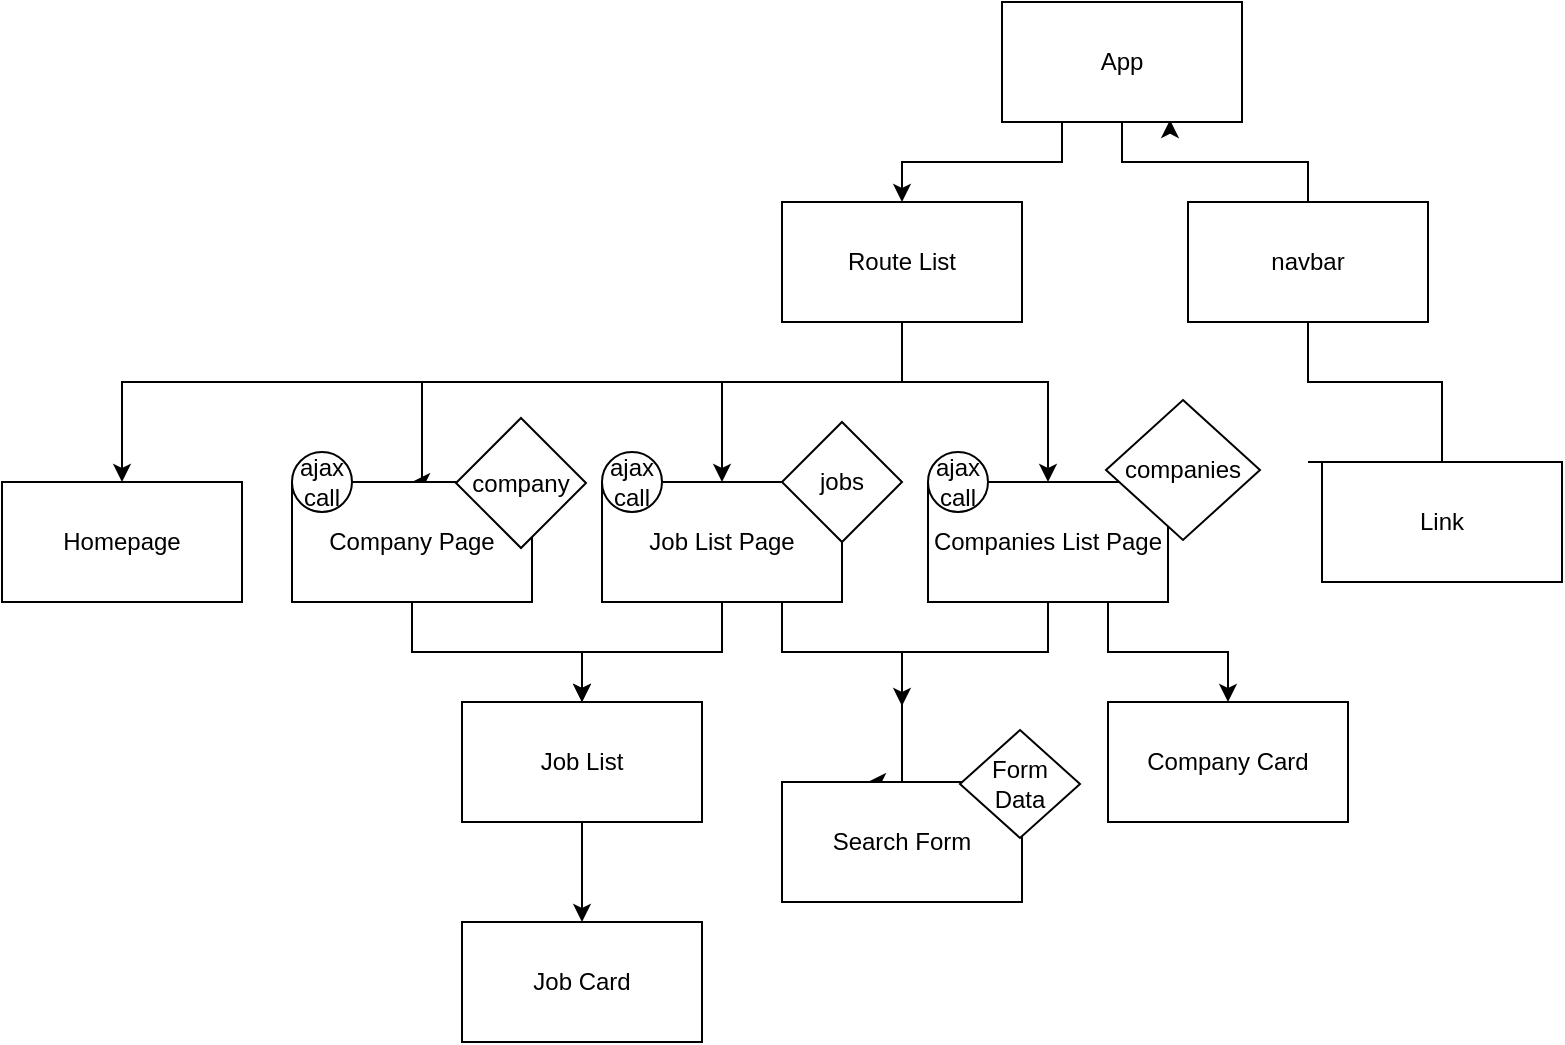 <mxfile version="21.3.4" type="device">
  <diagram name="Page-1" id="k6efzP_CLwAkw8BMIJ7L">
    <mxGraphModel dx="1823" dy="583" grid="1" gridSize="10" guides="1" tooltips="1" connect="1" arrows="1" fold="1" page="1" pageScale="1" pageWidth="850" pageHeight="1100" math="0" shadow="0">
      <root>
        <mxCell id="0" />
        <mxCell id="1" parent="0" />
        <mxCell id="GHfVv0XTAEKPI9skxGSw-54" style="edgeStyle=orthogonalEdgeStyle;rounded=0;orthogonalLoop=1;jettySize=auto;html=1;entryX=0.7;entryY=0.983;entryDx=0;entryDy=0;entryPerimeter=0;" edge="1" parent="1" source="GHfVv0XTAEKPI9skxGSw-1" target="GHfVv0XTAEKPI9skxGSw-13">
          <mxGeometry relative="1" as="geometry">
            <Array as="points">
              <mxPoint x="343" y="110" />
              <mxPoint x="250" y="110" />
              <mxPoint x="250" y="90" />
            </Array>
          </mxGeometry>
        </mxCell>
        <mxCell id="GHfVv0XTAEKPI9skxGSw-1" value="navbar" style="rounded=0;whiteSpace=wrap;html=1;" vertex="1" parent="1">
          <mxGeometry x="283" y="130" width="120" height="60" as="geometry" />
        </mxCell>
        <mxCell id="GHfVv0XTAEKPI9skxGSw-3" value="Link" style="rounded=0;whiteSpace=wrap;html=1;" vertex="1" parent="1">
          <mxGeometry x="350" y="260" width="120" height="60" as="geometry" />
        </mxCell>
        <mxCell id="GHfVv0XTAEKPI9skxGSw-7" value="" style="endArrow=none;html=1;rounded=0;entryX=0.5;entryY=1;entryDx=0;entryDy=0;exitX=0.5;exitY=0;exitDx=0;exitDy=0;" edge="1" parent="1" source="GHfVv0XTAEKPI9skxGSw-3" target="GHfVv0XTAEKPI9skxGSw-1">
          <mxGeometry width="50" height="50" relative="1" as="geometry">
            <mxPoint x="343" y="300" as="sourcePoint" />
            <mxPoint x="373" y="340" as="targetPoint" />
            <Array as="points">
              <mxPoint x="410" y="220" />
              <mxPoint x="343" y="220" />
            </Array>
          </mxGeometry>
        </mxCell>
        <mxCell id="GHfVv0XTAEKPI9skxGSw-12" value="" style="endArrow=none;html=1;rounded=0;exitX=0.5;exitY=0;exitDx=0;exitDy=0;" edge="1" parent="1" source="GHfVv0XTAEKPI9skxGSw-3">
          <mxGeometry width="50" height="50" relative="1" as="geometry">
            <mxPoint x="323" y="390" as="sourcePoint" />
            <mxPoint x="343" y="260" as="targetPoint" />
          </mxGeometry>
        </mxCell>
        <mxCell id="GHfVv0XTAEKPI9skxGSw-34" style="edgeStyle=orthogonalEdgeStyle;rounded=0;orthogonalLoop=1;jettySize=auto;html=1;" edge="1" parent="1" target="GHfVv0XTAEKPI9skxGSw-33">
          <mxGeometry relative="1" as="geometry">
            <mxPoint y="220" as="sourcePoint" />
            <Array as="points">
              <mxPoint y="220" />
              <mxPoint x="-250" y="220" />
            </Array>
          </mxGeometry>
        </mxCell>
        <mxCell id="GHfVv0XTAEKPI9skxGSw-73" style="edgeStyle=orthogonalEdgeStyle;rounded=0;orthogonalLoop=1;jettySize=auto;html=1;exitX=0.25;exitY=1;exitDx=0;exitDy=0;" edge="1" parent="1" source="GHfVv0XTAEKPI9skxGSw-13" target="GHfVv0XTAEKPI9skxGSw-35">
          <mxGeometry relative="1" as="geometry" />
        </mxCell>
        <mxCell id="GHfVv0XTAEKPI9skxGSw-13" value="App" style="rounded=0;whiteSpace=wrap;html=1;" vertex="1" parent="1">
          <mxGeometry x="190" y="30" width="120" height="60" as="geometry" />
        </mxCell>
        <mxCell id="GHfVv0XTAEKPI9skxGSw-64" value="" style="edgeStyle=orthogonalEdgeStyle;rounded=0;orthogonalLoop=1;jettySize=auto;html=1;" edge="1" parent="1" source="GHfVv0XTAEKPI9skxGSw-23" target="GHfVv0XTAEKPI9skxGSw-31">
          <mxGeometry relative="1" as="geometry" />
        </mxCell>
        <mxCell id="GHfVv0XTAEKPI9skxGSw-23" value="Job List" style="rounded=0;whiteSpace=wrap;html=1;" vertex="1" parent="1">
          <mxGeometry x="-80" y="380" width="120" height="60" as="geometry" />
        </mxCell>
        <mxCell id="GHfVv0XTAEKPI9skxGSw-65" value="" style="edgeStyle=orthogonalEdgeStyle;rounded=0;orthogonalLoop=1;jettySize=auto;html=1;" edge="1" parent="1" source="GHfVv0XTAEKPI9skxGSw-24" target="GHfVv0XTAEKPI9skxGSw-23">
          <mxGeometry relative="1" as="geometry" />
        </mxCell>
        <mxCell id="GHfVv0XTAEKPI9skxGSw-70" style="edgeStyle=orthogonalEdgeStyle;rounded=0;orthogonalLoop=1;jettySize=auto;html=1;exitX=0.75;exitY=1;exitDx=0;exitDy=0;entryX=0.358;entryY=0;entryDx=0;entryDy=0;entryPerimeter=0;" edge="1" parent="1" source="GHfVv0XTAEKPI9skxGSw-24" target="GHfVv0XTAEKPI9skxGSw-25">
          <mxGeometry relative="1" as="geometry">
            <Array as="points">
              <mxPoint x="80" y="355" />
              <mxPoint x="140" y="355" />
              <mxPoint x="140" y="420" />
            </Array>
          </mxGeometry>
        </mxCell>
        <mxCell id="GHfVv0XTAEKPI9skxGSw-24" value="Job List Page" style="rounded=0;whiteSpace=wrap;html=1;" vertex="1" parent="1">
          <mxGeometry x="-10" y="270" width="120" height="60" as="geometry" />
        </mxCell>
        <mxCell id="GHfVv0XTAEKPI9skxGSw-25" value="Search Form" style="rounded=0;whiteSpace=wrap;html=1;" vertex="1" parent="1">
          <mxGeometry x="80" y="420" width="120" height="60" as="geometry" />
        </mxCell>
        <mxCell id="GHfVv0XTAEKPI9skxGSw-31" value="Job Card" style="rounded=0;whiteSpace=wrap;html=1;" vertex="1" parent="1">
          <mxGeometry x="-80" y="490" width="120" height="60" as="geometry" />
        </mxCell>
        <mxCell id="GHfVv0XTAEKPI9skxGSw-33" value="Homepage" style="rounded=0;whiteSpace=wrap;html=1;" vertex="1" parent="1">
          <mxGeometry x="-310" y="270" width="120" height="60" as="geometry" />
        </mxCell>
        <mxCell id="GHfVv0XTAEKPI9skxGSw-41" style="edgeStyle=orthogonalEdgeStyle;rounded=0;orthogonalLoop=1;jettySize=auto;html=1;entryX=0.5;entryY=0;entryDx=0;entryDy=0;" edge="1" parent="1" source="GHfVv0XTAEKPI9skxGSw-35" target="GHfVv0XTAEKPI9skxGSw-36">
          <mxGeometry relative="1" as="geometry">
            <Array as="points">
              <mxPoint x="140" y="220" />
              <mxPoint x="-100" y="220" />
              <mxPoint x="-100" y="270" />
            </Array>
          </mxGeometry>
        </mxCell>
        <mxCell id="GHfVv0XTAEKPI9skxGSw-58" style="edgeStyle=orthogonalEdgeStyle;rounded=0;orthogonalLoop=1;jettySize=auto;html=1;" edge="1" parent="1" source="GHfVv0XTAEKPI9skxGSw-35" target="GHfVv0XTAEKPI9skxGSw-55">
          <mxGeometry relative="1" as="geometry">
            <Array as="points">
              <mxPoint x="140" y="220" />
              <mxPoint x="213" y="220" />
            </Array>
          </mxGeometry>
        </mxCell>
        <mxCell id="GHfVv0XTAEKPI9skxGSw-74" style="edgeStyle=orthogonalEdgeStyle;rounded=0;orthogonalLoop=1;jettySize=auto;html=1;entryX=0.5;entryY=0;entryDx=0;entryDy=0;" edge="1" parent="1" source="GHfVv0XTAEKPI9skxGSw-35" target="GHfVv0XTAEKPI9skxGSw-24">
          <mxGeometry relative="1" as="geometry">
            <Array as="points">
              <mxPoint x="140" y="220" />
              <mxPoint x="50" y="220" />
            </Array>
          </mxGeometry>
        </mxCell>
        <mxCell id="GHfVv0XTAEKPI9skxGSw-35" value="Route List" style="rounded=0;whiteSpace=wrap;html=1;" vertex="1" parent="1">
          <mxGeometry x="80" y="130" width="120" height="60" as="geometry" />
        </mxCell>
        <mxCell id="GHfVv0XTAEKPI9skxGSw-63" style="edgeStyle=orthogonalEdgeStyle;rounded=0;orthogonalLoop=1;jettySize=auto;html=1;" edge="1" parent="1" source="GHfVv0XTAEKPI9skxGSw-36" target="GHfVv0XTAEKPI9skxGSw-23">
          <mxGeometry relative="1" as="geometry" />
        </mxCell>
        <mxCell id="GHfVv0XTAEKPI9skxGSw-36" value="Company Page" style="rounded=0;whiteSpace=wrap;html=1;" vertex="1" parent="1">
          <mxGeometry x="-165" y="270" width="120" height="60" as="geometry" />
        </mxCell>
        <mxCell id="GHfVv0XTAEKPI9skxGSw-44" value="jobs" style="rhombus;whiteSpace=wrap;html=1;" vertex="1" parent="1">
          <mxGeometry x="80" y="240" width="60" height="60" as="geometry" />
        </mxCell>
        <mxCell id="GHfVv0XTAEKPI9skxGSw-45" value="Form&lt;br&gt;Data" style="rhombus;whiteSpace=wrap;html=1;" vertex="1" parent="1">
          <mxGeometry x="169" y="394" width="60" height="54" as="geometry" />
        </mxCell>
        <mxCell id="GHfVv0XTAEKPI9skxGSw-69" style="edgeStyle=orthogonalEdgeStyle;rounded=0;orthogonalLoop=1;jettySize=auto;html=1;" edge="1" parent="1" source="GHfVv0XTAEKPI9skxGSw-55">
          <mxGeometry relative="1" as="geometry">
            <mxPoint x="140" y="382" as="targetPoint" />
            <Array as="points">
              <mxPoint x="213" y="355" />
              <mxPoint x="140" y="355" />
              <mxPoint x="140" y="382" />
            </Array>
          </mxGeometry>
        </mxCell>
        <mxCell id="GHfVv0XTAEKPI9skxGSw-72" style="edgeStyle=orthogonalEdgeStyle;rounded=0;orthogonalLoop=1;jettySize=auto;html=1;exitX=0.75;exitY=1;exitDx=0;exitDy=0;entryX=0.5;entryY=0;entryDx=0;entryDy=0;" edge="1" parent="1" source="GHfVv0XTAEKPI9skxGSw-55" target="GHfVv0XTAEKPI9skxGSw-71">
          <mxGeometry relative="1" as="geometry" />
        </mxCell>
        <mxCell id="GHfVv0XTAEKPI9skxGSw-55" value="Companies List Page" style="rounded=0;whiteSpace=wrap;html=1;" vertex="1" parent="1">
          <mxGeometry x="153" y="270" width="120" height="60" as="geometry" />
        </mxCell>
        <mxCell id="GHfVv0XTAEKPI9skxGSw-56" value="companies" style="rhombus;whiteSpace=wrap;html=1;" vertex="1" parent="1">
          <mxGeometry x="242" y="229" width="77" height="70" as="geometry" />
        </mxCell>
        <mxCell id="GHfVv0XTAEKPI9skxGSw-71" value="Company Card" style="rounded=0;whiteSpace=wrap;html=1;" vertex="1" parent="1">
          <mxGeometry x="243" y="380" width="120" height="60" as="geometry" />
        </mxCell>
        <mxCell id="GHfVv0XTAEKPI9skxGSw-75" value="company" style="rhombus;whiteSpace=wrap;html=1;" vertex="1" parent="1">
          <mxGeometry x="-83" y="238" width="65" height="65" as="geometry" />
        </mxCell>
        <mxCell id="GHfVv0XTAEKPI9skxGSw-76" value="ajax&lt;br&gt;call" style="ellipse;whiteSpace=wrap;html=1;aspect=fixed;" vertex="1" parent="1">
          <mxGeometry x="153" y="255" width="30" height="30" as="geometry" />
        </mxCell>
        <mxCell id="GHfVv0XTAEKPI9skxGSw-77" value="ajax&lt;br&gt;call" style="ellipse;whiteSpace=wrap;html=1;aspect=fixed;" vertex="1" parent="1">
          <mxGeometry x="-10" y="255" width="30" height="30" as="geometry" />
        </mxCell>
        <mxCell id="GHfVv0XTAEKPI9skxGSw-78" value="ajax&lt;br&gt;call" style="ellipse;whiteSpace=wrap;html=1;aspect=fixed;" vertex="1" parent="1">
          <mxGeometry x="-165" y="255" width="30" height="30" as="geometry" />
        </mxCell>
      </root>
    </mxGraphModel>
  </diagram>
</mxfile>
